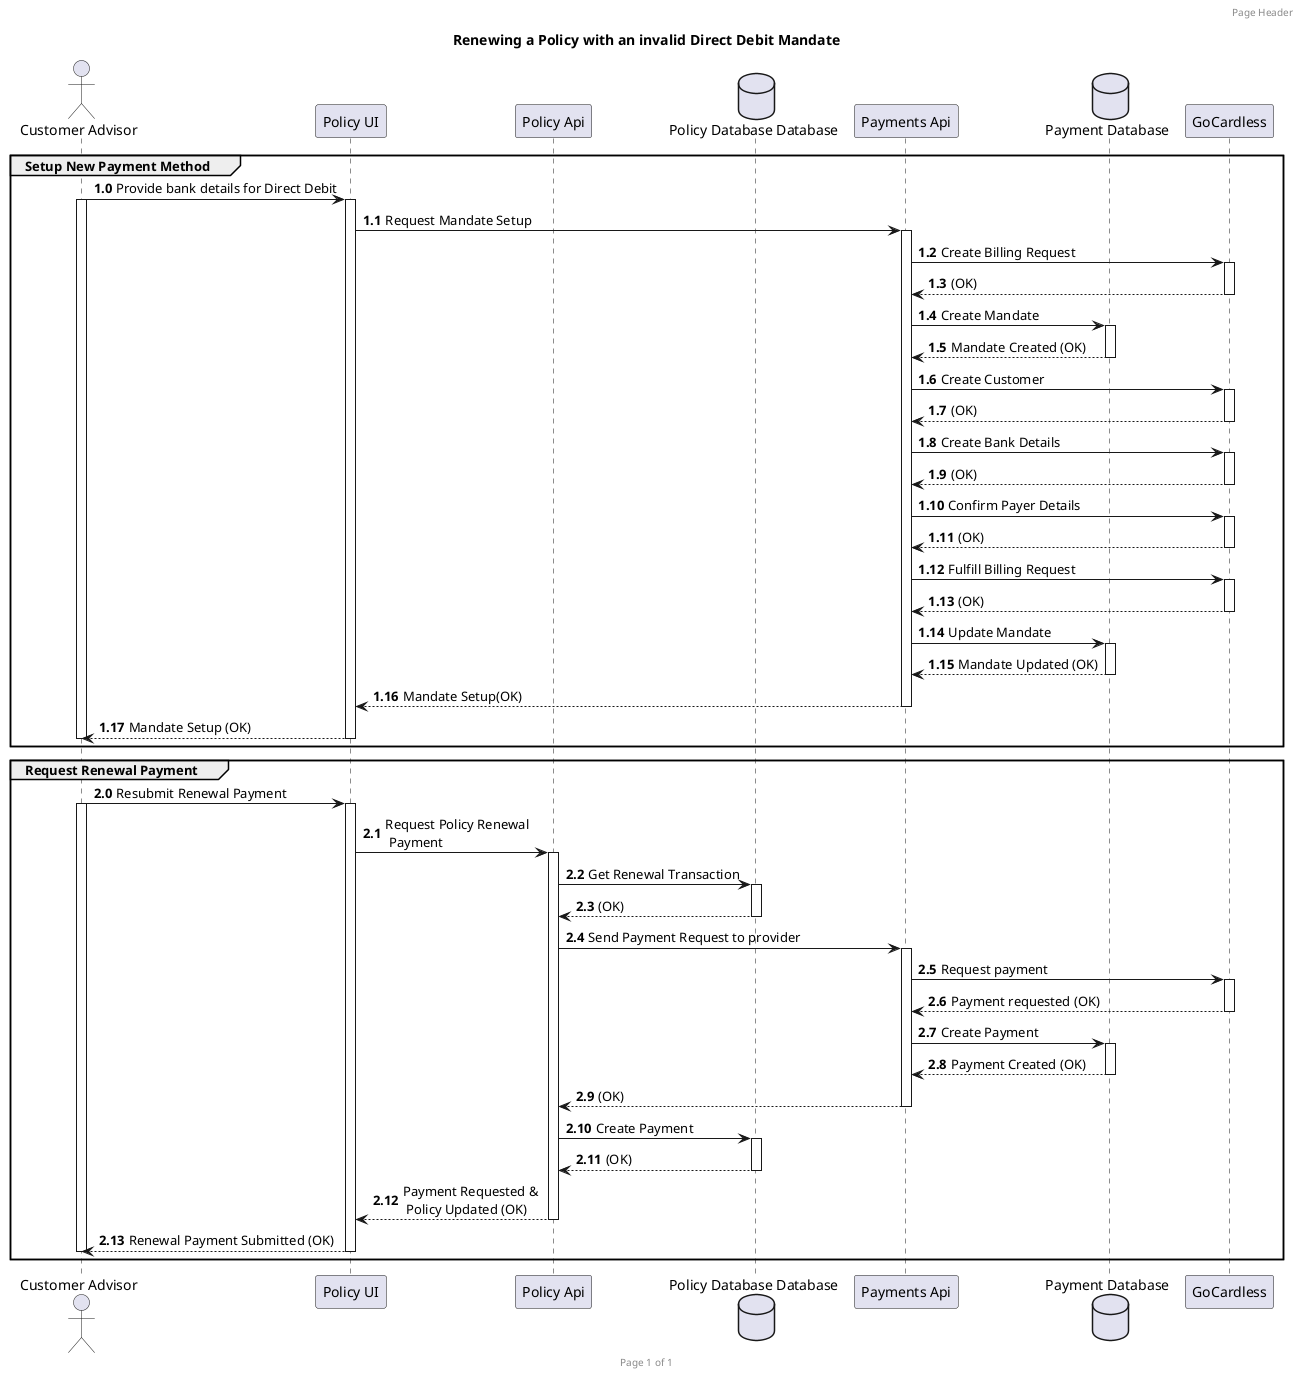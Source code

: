 @startuml x
header Page Header
footer Page %page% of %lastpage%

title Renewing a Policy with an invalid Direct Debit Mandate

Actor "Customer Advisor" as customerAdvisor
Participant "Policy UI" as policyAdministrationUI
Participant "Policy Api" as policyApi
Database "Policy Database Database" as policyDatabase
Participant "Payments Api" as paymentService
Database "Payment Database" as paymentDatabase
Participant "GoCardless" as goCardless

autonumber 1.0

'Include Publish to outbox (database & queue)
'https://uinsure.atlassian.net/browse/PL-694
group Setup New Payment Method
customerAdvisor -> policyAdministrationUI : Provide bank details for Direct Debit
activate customerAdvisor
    activate policyAdministrationUI
    policyAdministrationUI -> paymentService : Request Mandate Setup
        activate paymentService
            paymentService -> goCardless : Create Billing Request
            activate goCardless
            goCardless --> paymentService : (OK)
            deactivate goCardless
            paymentService -> paymentDatabase : Create Mandate
            activate paymentDatabase
            paymentDatabase --> paymentService: Mandate Created (OK)
            deactivate paymentDatabase
            paymentService -> goCardless : Create Customer
            activate goCardless
            goCardless --> paymentService : (OK)
            deactivate goCardless
            paymentService -> goCardless : Create Bank Details
            activate goCardless
            goCardless --> paymentService : (OK)
            deactivate goCardless
            paymentService -> goCardless : Confirm Payer Details
            activate goCardless
            goCardless --> paymentService : (OK)
            deactivate goCardless
            paymentService -> goCardless : Fulfill Billing Request
            activate goCardless
            goCardless --> paymentService : (OK)
            deactivate goCardless
            paymentService -> paymentDatabase : Update Mandate
            activate paymentDatabase
            paymentDatabase --> paymentService: Mandate Updated (OK)
            deactivate paymentDatabase
            paymentService --> policyAdministrationUI : Mandate Setup(OK)
        deactivate paymentService
        policyAdministrationUI --> customerAdvisor : Mandate Setup (OK)
    deactivate policyAdministrationUI
deactivate customerAdvisor
end
autonumber 2.0
group Request Renewal Payment

customerAdvisor -> policyAdministrationUI : Resubmit Renewal Payment
activate customerAdvisor
    activate policyAdministrationUI
        policyAdministrationUI -> policyApi : Request Policy Renewal \n Payment
        activate policyApi
            policyApi -> policyDatabase : Get Renewal Transaction
            activate policyDatabase
            policyDatabase --> policyApi : (OK)
            deactivate policyDatabase
            policyApi -> paymentService : Send Payment Request to provider
            activate paymentService
                paymentService -> goCardless : Request payment
                activate goCardless
                goCardless --> paymentService : Payment requested (OK)
                deactivate goCardless
                paymentService -> paymentDatabase : Create Payment
                activate paymentDatabase
                paymentDatabase --> paymentService : Payment Created (OK)
                deactivate paymentDatabase
                paymentService --> policyApi : (OK)
            deactivate paymentService
            policyApi -> policyDatabase : Create Payment
            activate policyDatabase
            policyDatabase --> policyApi : (OK)
            deactivate policyDatabase
            policyApi --> policyAdministrationUI : Payment Requested & \n Policy Updated (OK)
        deactivate policyApi
        policyAdministrationUI --> customerAdvisor : Renewal Payment Submitted (OK)
    deactivate policyAdministrationUI
deactivate customerAdvisor

end


@enduml